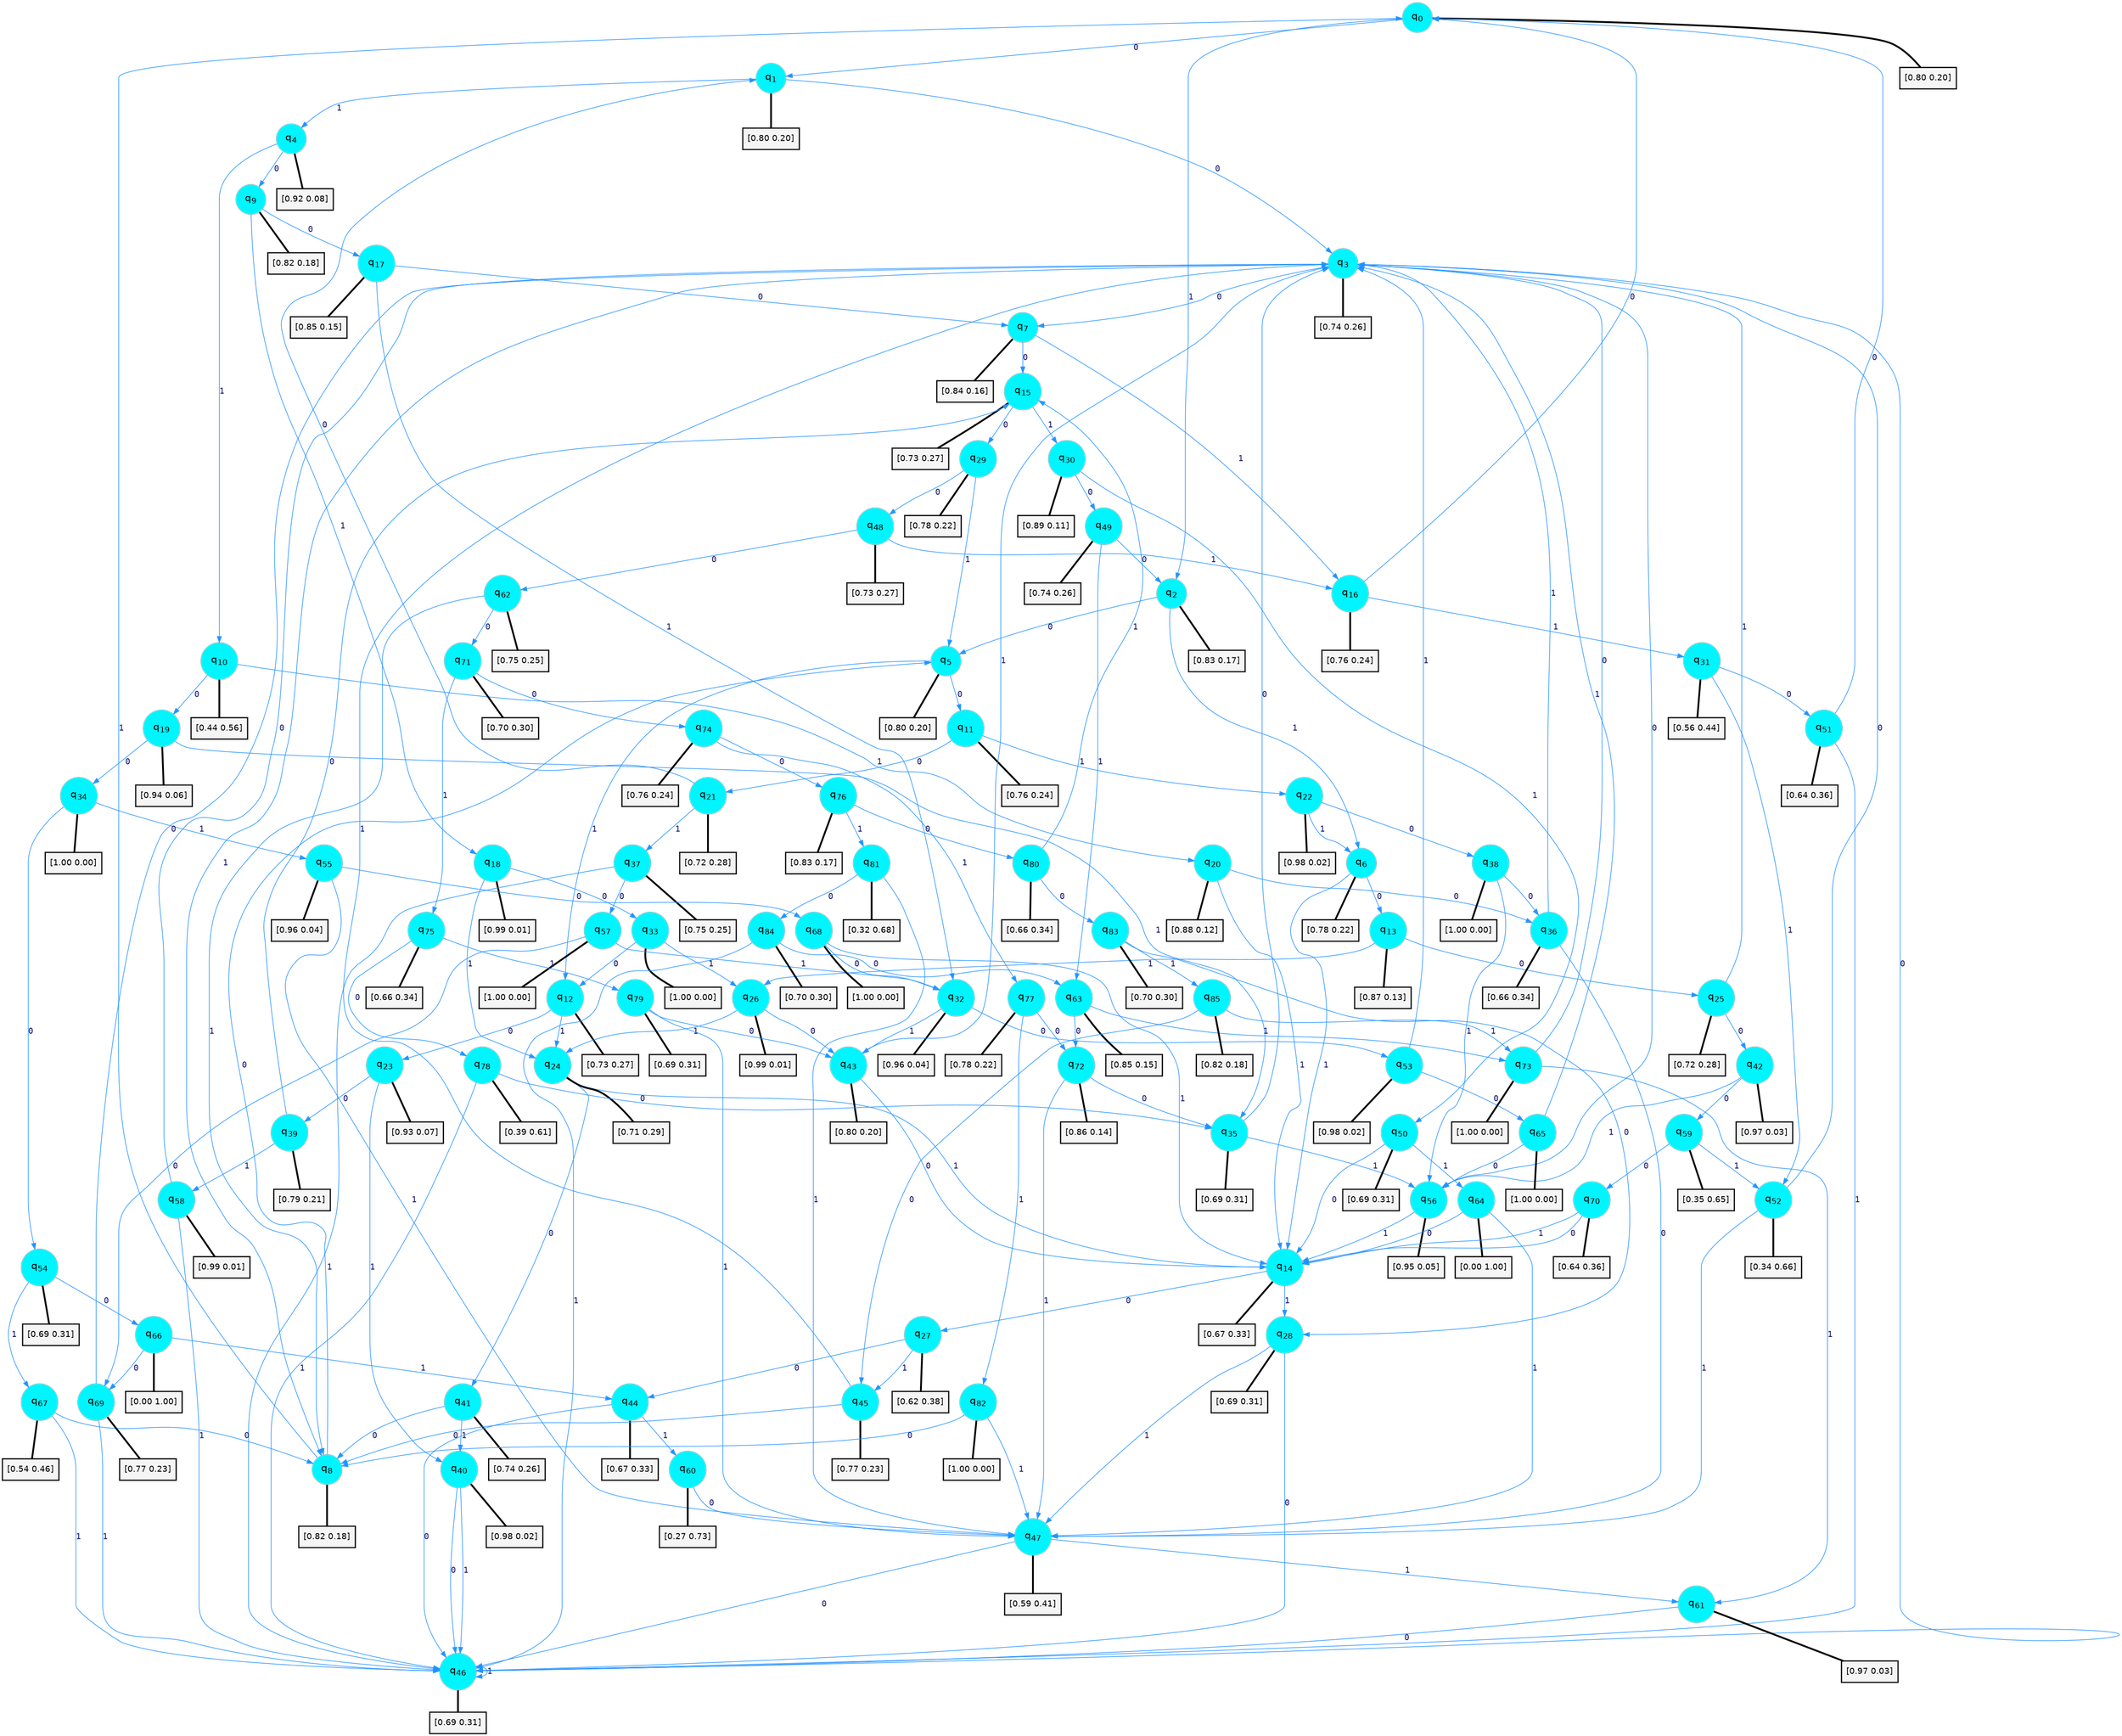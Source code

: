 digraph G {
graph [
bgcolor=transparent, dpi=300, rankdir=TD, size="40,25"];
node [
color=gray, fillcolor=turquoise1, fontcolor=black, fontname=Helvetica, fontsize=16, fontweight=bold, shape=circle, style=filled];
edge [
arrowsize=1, color=dodgerblue1, fontcolor=midnightblue, fontname=courier, fontweight=bold, penwidth=1, style=solid, weight=20];
0[label=<q<SUB>0</SUB>>];
1[label=<q<SUB>1</SUB>>];
2[label=<q<SUB>2</SUB>>];
3[label=<q<SUB>3</SUB>>];
4[label=<q<SUB>4</SUB>>];
5[label=<q<SUB>5</SUB>>];
6[label=<q<SUB>6</SUB>>];
7[label=<q<SUB>7</SUB>>];
8[label=<q<SUB>8</SUB>>];
9[label=<q<SUB>9</SUB>>];
10[label=<q<SUB>10</SUB>>];
11[label=<q<SUB>11</SUB>>];
12[label=<q<SUB>12</SUB>>];
13[label=<q<SUB>13</SUB>>];
14[label=<q<SUB>14</SUB>>];
15[label=<q<SUB>15</SUB>>];
16[label=<q<SUB>16</SUB>>];
17[label=<q<SUB>17</SUB>>];
18[label=<q<SUB>18</SUB>>];
19[label=<q<SUB>19</SUB>>];
20[label=<q<SUB>20</SUB>>];
21[label=<q<SUB>21</SUB>>];
22[label=<q<SUB>22</SUB>>];
23[label=<q<SUB>23</SUB>>];
24[label=<q<SUB>24</SUB>>];
25[label=<q<SUB>25</SUB>>];
26[label=<q<SUB>26</SUB>>];
27[label=<q<SUB>27</SUB>>];
28[label=<q<SUB>28</SUB>>];
29[label=<q<SUB>29</SUB>>];
30[label=<q<SUB>30</SUB>>];
31[label=<q<SUB>31</SUB>>];
32[label=<q<SUB>32</SUB>>];
33[label=<q<SUB>33</SUB>>];
34[label=<q<SUB>34</SUB>>];
35[label=<q<SUB>35</SUB>>];
36[label=<q<SUB>36</SUB>>];
37[label=<q<SUB>37</SUB>>];
38[label=<q<SUB>38</SUB>>];
39[label=<q<SUB>39</SUB>>];
40[label=<q<SUB>40</SUB>>];
41[label=<q<SUB>41</SUB>>];
42[label=<q<SUB>42</SUB>>];
43[label=<q<SUB>43</SUB>>];
44[label=<q<SUB>44</SUB>>];
45[label=<q<SUB>45</SUB>>];
46[label=<q<SUB>46</SUB>>];
47[label=<q<SUB>47</SUB>>];
48[label=<q<SUB>48</SUB>>];
49[label=<q<SUB>49</SUB>>];
50[label=<q<SUB>50</SUB>>];
51[label=<q<SUB>51</SUB>>];
52[label=<q<SUB>52</SUB>>];
53[label=<q<SUB>53</SUB>>];
54[label=<q<SUB>54</SUB>>];
55[label=<q<SUB>55</SUB>>];
56[label=<q<SUB>56</SUB>>];
57[label=<q<SUB>57</SUB>>];
58[label=<q<SUB>58</SUB>>];
59[label=<q<SUB>59</SUB>>];
60[label=<q<SUB>60</SUB>>];
61[label=<q<SUB>61</SUB>>];
62[label=<q<SUB>62</SUB>>];
63[label=<q<SUB>63</SUB>>];
64[label=<q<SUB>64</SUB>>];
65[label=<q<SUB>65</SUB>>];
66[label=<q<SUB>66</SUB>>];
67[label=<q<SUB>67</SUB>>];
68[label=<q<SUB>68</SUB>>];
69[label=<q<SUB>69</SUB>>];
70[label=<q<SUB>70</SUB>>];
71[label=<q<SUB>71</SUB>>];
72[label=<q<SUB>72</SUB>>];
73[label=<q<SUB>73</SUB>>];
74[label=<q<SUB>74</SUB>>];
75[label=<q<SUB>75</SUB>>];
76[label=<q<SUB>76</SUB>>];
77[label=<q<SUB>77</SUB>>];
78[label=<q<SUB>78</SUB>>];
79[label=<q<SUB>79</SUB>>];
80[label=<q<SUB>80</SUB>>];
81[label=<q<SUB>81</SUB>>];
82[label=<q<SUB>82</SUB>>];
83[label=<q<SUB>83</SUB>>];
84[label=<q<SUB>84</SUB>>];
85[label=<q<SUB>85</SUB>>];
86[label="[0.80 0.20]", shape=box,fontcolor=black, fontname=Helvetica, fontsize=14, penwidth=2, fillcolor=whitesmoke,color=black];
87[label="[0.80 0.20]", shape=box,fontcolor=black, fontname=Helvetica, fontsize=14, penwidth=2, fillcolor=whitesmoke,color=black];
88[label="[0.83 0.17]", shape=box,fontcolor=black, fontname=Helvetica, fontsize=14, penwidth=2, fillcolor=whitesmoke,color=black];
89[label="[0.74 0.26]", shape=box,fontcolor=black, fontname=Helvetica, fontsize=14, penwidth=2, fillcolor=whitesmoke,color=black];
90[label="[0.92 0.08]", shape=box,fontcolor=black, fontname=Helvetica, fontsize=14, penwidth=2, fillcolor=whitesmoke,color=black];
91[label="[0.80 0.20]", shape=box,fontcolor=black, fontname=Helvetica, fontsize=14, penwidth=2, fillcolor=whitesmoke,color=black];
92[label="[0.78 0.22]", shape=box,fontcolor=black, fontname=Helvetica, fontsize=14, penwidth=2, fillcolor=whitesmoke,color=black];
93[label="[0.84 0.16]", shape=box,fontcolor=black, fontname=Helvetica, fontsize=14, penwidth=2, fillcolor=whitesmoke,color=black];
94[label="[0.82 0.18]", shape=box,fontcolor=black, fontname=Helvetica, fontsize=14, penwidth=2, fillcolor=whitesmoke,color=black];
95[label="[0.82 0.18]", shape=box,fontcolor=black, fontname=Helvetica, fontsize=14, penwidth=2, fillcolor=whitesmoke,color=black];
96[label="[0.44 0.56]", shape=box,fontcolor=black, fontname=Helvetica, fontsize=14, penwidth=2, fillcolor=whitesmoke,color=black];
97[label="[0.76 0.24]", shape=box,fontcolor=black, fontname=Helvetica, fontsize=14, penwidth=2, fillcolor=whitesmoke,color=black];
98[label="[0.73 0.27]", shape=box,fontcolor=black, fontname=Helvetica, fontsize=14, penwidth=2, fillcolor=whitesmoke,color=black];
99[label="[0.87 0.13]", shape=box,fontcolor=black, fontname=Helvetica, fontsize=14, penwidth=2, fillcolor=whitesmoke,color=black];
100[label="[0.67 0.33]", shape=box,fontcolor=black, fontname=Helvetica, fontsize=14, penwidth=2, fillcolor=whitesmoke,color=black];
101[label="[0.73 0.27]", shape=box,fontcolor=black, fontname=Helvetica, fontsize=14, penwidth=2, fillcolor=whitesmoke,color=black];
102[label="[0.76 0.24]", shape=box,fontcolor=black, fontname=Helvetica, fontsize=14, penwidth=2, fillcolor=whitesmoke,color=black];
103[label="[0.85 0.15]", shape=box,fontcolor=black, fontname=Helvetica, fontsize=14, penwidth=2, fillcolor=whitesmoke,color=black];
104[label="[0.99 0.01]", shape=box,fontcolor=black, fontname=Helvetica, fontsize=14, penwidth=2, fillcolor=whitesmoke,color=black];
105[label="[0.94 0.06]", shape=box,fontcolor=black, fontname=Helvetica, fontsize=14, penwidth=2, fillcolor=whitesmoke,color=black];
106[label="[0.88 0.12]", shape=box,fontcolor=black, fontname=Helvetica, fontsize=14, penwidth=2, fillcolor=whitesmoke,color=black];
107[label="[0.72 0.28]", shape=box,fontcolor=black, fontname=Helvetica, fontsize=14, penwidth=2, fillcolor=whitesmoke,color=black];
108[label="[0.98 0.02]", shape=box,fontcolor=black, fontname=Helvetica, fontsize=14, penwidth=2, fillcolor=whitesmoke,color=black];
109[label="[0.93 0.07]", shape=box,fontcolor=black, fontname=Helvetica, fontsize=14, penwidth=2, fillcolor=whitesmoke,color=black];
110[label="[0.71 0.29]", shape=box,fontcolor=black, fontname=Helvetica, fontsize=14, penwidth=2, fillcolor=whitesmoke,color=black];
111[label="[0.72 0.28]", shape=box,fontcolor=black, fontname=Helvetica, fontsize=14, penwidth=2, fillcolor=whitesmoke,color=black];
112[label="[0.99 0.01]", shape=box,fontcolor=black, fontname=Helvetica, fontsize=14, penwidth=2, fillcolor=whitesmoke,color=black];
113[label="[0.62 0.38]", shape=box,fontcolor=black, fontname=Helvetica, fontsize=14, penwidth=2, fillcolor=whitesmoke,color=black];
114[label="[0.69 0.31]", shape=box,fontcolor=black, fontname=Helvetica, fontsize=14, penwidth=2, fillcolor=whitesmoke,color=black];
115[label="[0.78 0.22]", shape=box,fontcolor=black, fontname=Helvetica, fontsize=14, penwidth=2, fillcolor=whitesmoke,color=black];
116[label="[0.89 0.11]", shape=box,fontcolor=black, fontname=Helvetica, fontsize=14, penwidth=2, fillcolor=whitesmoke,color=black];
117[label="[0.56 0.44]", shape=box,fontcolor=black, fontname=Helvetica, fontsize=14, penwidth=2, fillcolor=whitesmoke,color=black];
118[label="[0.96 0.04]", shape=box,fontcolor=black, fontname=Helvetica, fontsize=14, penwidth=2, fillcolor=whitesmoke,color=black];
119[label="[1.00 0.00]", shape=box,fontcolor=black, fontname=Helvetica, fontsize=14, penwidth=2, fillcolor=whitesmoke,color=black];
120[label="[1.00 0.00]", shape=box,fontcolor=black, fontname=Helvetica, fontsize=14, penwidth=2, fillcolor=whitesmoke,color=black];
121[label="[0.69 0.31]", shape=box,fontcolor=black, fontname=Helvetica, fontsize=14, penwidth=2, fillcolor=whitesmoke,color=black];
122[label="[0.66 0.34]", shape=box,fontcolor=black, fontname=Helvetica, fontsize=14, penwidth=2, fillcolor=whitesmoke,color=black];
123[label="[0.75 0.25]", shape=box,fontcolor=black, fontname=Helvetica, fontsize=14, penwidth=2, fillcolor=whitesmoke,color=black];
124[label="[1.00 0.00]", shape=box,fontcolor=black, fontname=Helvetica, fontsize=14, penwidth=2, fillcolor=whitesmoke,color=black];
125[label="[0.79 0.21]", shape=box,fontcolor=black, fontname=Helvetica, fontsize=14, penwidth=2, fillcolor=whitesmoke,color=black];
126[label="[0.98 0.02]", shape=box,fontcolor=black, fontname=Helvetica, fontsize=14, penwidth=2, fillcolor=whitesmoke,color=black];
127[label="[0.74 0.26]", shape=box,fontcolor=black, fontname=Helvetica, fontsize=14, penwidth=2, fillcolor=whitesmoke,color=black];
128[label="[0.97 0.03]", shape=box,fontcolor=black, fontname=Helvetica, fontsize=14, penwidth=2, fillcolor=whitesmoke,color=black];
129[label="[0.80 0.20]", shape=box,fontcolor=black, fontname=Helvetica, fontsize=14, penwidth=2, fillcolor=whitesmoke,color=black];
130[label="[0.67 0.33]", shape=box,fontcolor=black, fontname=Helvetica, fontsize=14, penwidth=2, fillcolor=whitesmoke,color=black];
131[label="[0.77 0.23]", shape=box,fontcolor=black, fontname=Helvetica, fontsize=14, penwidth=2, fillcolor=whitesmoke,color=black];
132[label="[0.69 0.31]", shape=box,fontcolor=black, fontname=Helvetica, fontsize=14, penwidth=2, fillcolor=whitesmoke,color=black];
133[label="[0.59 0.41]", shape=box,fontcolor=black, fontname=Helvetica, fontsize=14, penwidth=2, fillcolor=whitesmoke,color=black];
134[label="[0.73 0.27]", shape=box,fontcolor=black, fontname=Helvetica, fontsize=14, penwidth=2, fillcolor=whitesmoke,color=black];
135[label="[0.74 0.26]", shape=box,fontcolor=black, fontname=Helvetica, fontsize=14, penwidth=2, fillcolor=whitesmoke,color=black];
136[label="[0.69 0.31]", shape=box,fontcolor=black, fontname=Helvetica, fontsize=14, penwidth=2, fillcolor=whitesmoke,color=black];
137[label="[0.64 0.36]", shape=box,fontcolor=black, fontname=Helvetica, fontsize=14, penwidth=2, fillcolor=whitesmoke,color=black];
138[label="[0.34 0.66]", shape=box,fontcolor=black, fontname=Helvetica, fontsize=14, penwidth=2, fillcolor=whitesmoke,color=black];
139[label="[0.98 0.02]", shape=box,fontcolor=black, fontname=Helvetica, fontsize=14, penwidth=2, fillcolor=whitesmoke,color=black];
140[label="[0.69 0.31]", shape=box,fontcolor=black, fontname=Helvetica, fontsize=14, penwidth=2, fillcolor=whitesmoke,color=black];
141[label="[0.96 0.04]", shape=box,fontcolor=black, fontname=Helvetica, fontsize=14, penwidth=2, fillcolor=whitesmoke,color=black];
142[label="[0.95 0.05]", shape=box,fontcolor=black, fontname=Helvetica, fontsize=14, penwidth=2, fillcolor=whitesmoke,color=black];
143[label="[1.00 0.00]", shape=box,fontcolor=black, fontname=Helvetica, fontsize=14, penwidth=2, fillcolor=whitesmoke,color=black];
144[label="[0.99 0.01]", shape=box,fontcolor=black, fontname=Helvetica, fontsize=14, penwidth=2, fillcolor=whitesmoke,color=black];
145[label="[0.35 0.65]", shape=box,fontcolor=black, fontname=Helvetica, fontsize=14, penwidth=2, fillcolor=whitesmoke,color=black];
146[label="[0.27 0.73]", shape=box,fontcolor=black, fontname=Helvetica, fontsize=14, penwidth=2, fillcolor=whitesmoke,color=black];
147[label="[0.97 0.03]", shape=box,fontcolor=black, fontname=Helvetica, fontsize=14, penwidth=2, fillcolor=whitesmoke,color=black];
148[label="[0.75 0.25]", shape=box,fontcolor=black, fontname=Helvetica, fontsize=14, penwidth=2, fillcolor=whitesmoke,color=black];
149[label="[0.85 0.15]", shape=box,fontcolor=black, fontname=Helvetica, fontsize=14, penwidth=2, fillcolor=whitesmoke,color=black];
150[label="[0.00 1.00]", shape=box,fontcolor=black, fontname=Helvetica, fontsize=14, penwidth=2, fillcolor=whitesmoke,color=black];
151[label="[1.00 0.00]", shape=box,fontcolor=black, fontname=Helvetica, fontsize=14, penwidth=2, fillcolor=whitesmoke,color=black];
152[label="[0.00 1.00]", shape=box,fontcolor=black, fontname=Helvetica, fontsize=14, penwidth=2, fillcolor=whitesmoke,color=black];
153[label="[0.54 0.46]", shape=box,fontcolor=black, fontname=Helvetica, fontsize=14, penwidth=2, fillcolor=whitesmoke,color=black];
154[label="[1.00 0.00]", shape=box,fontcolor=black, fontname=Helvetica, fontsize=14, penwidth=2, fillcolor=whitesmoke,color=black];
155[label="[0.77 0.23]", shape=box,fontcolor=black, fontname=Helvetica, fontsize=14, penwidth=2, fillcolor=whitesmoke,color=black];
156[label="[0.64 0.36]", shape=box,fontcolor=black, fontname=Helvetica, fontsize=14, penwidth=2, fillcolor=whitesmoke,color=black];
157[label="[0.70 0.30]", shape=box,fontcolor=black, fontname=Helvetica, fontsize=14, penwidth=2, fillcolor=whitesmoke,color=black];
158[label="[0.86 0.14]", shape=box,fontcolor=black, fontname=Helvetica, fontsize=14, penwidth=2, fillcolor=whitesmoke,color=black];
159[label="[1.00 0.00]", shape=box,fontcolor=black, fontname=Helvetica, fontsize=14, penwidth=2, fillcolor=whitesmoke,color=black];
160[label="[0.76 0.24]", shape=box,fontcolor=black, fontname=Helvetica, fontsize=14, penwidth=2, fillcolor=whitesmoke,color=black];
161[label="[0.66 0.34]", shape=box,fontcolor=black, fontname=Helvetica, fontsize=14, penwidth=2, fillcolor=whitesmoke,color=black];
162[label="[0.83 0.17]", shape=box,fontcolor=black, fontname=Helvetica, fontsize=14, penwidth=2, fillcolor=whitesmoke,color=black];
163[label="[0.78 0.22]", shape=box,fontcolor=black, fontname=Helvetica, fontsize=14, penwidth=2, fillcolor=whitesmoke,color=black];
164[label="[0.39 0.61]", shape=box,fontcolor=black, fontname=Helvetica, fontsize=14, penwidth=2, fillcolor=whitesmoke,color=black];
165[label="[0.69 0.31]", shape=box,fontcolor=black, fontname=Helvetica, fontsize=14, penwidth=2, fillcolor=whitesmoke,color=black];
166[label="[0.66 0.34]", shape=box,fontcolor=black, fontname=Helvetica, fontsize=14, penwidth=2, fillcolor=whitesmoke,color=black];
167[label="[0.32 0.68]", shape=box,fontcolor=black, fontname=Helvetica, fontsize=14, penwidth=2, fillcolor=whitesmoke,color=black];
168[label="[1.00 0.00]", shape=box,fontcolor=black, fontname=Helvetica, fontsize=14, penwidth=2, fillcolor=whitesmoke,color=black];
169[label="[0.70 0.30]", shape=box,fontcolor=black, fontname=Helvetica, fontsize=14, penwidth=2, fillcolor=whitesmoke,color=black];
170[label="[0.70 0.30]", shape=box,fontcolor=black, fontname=Helvetica, fontsize=14, penwidth=2, fillcolor=whitesmoke,color=black];
171[label="[0.82 0.18]", shape=box,fontcolor=black, fontname=Helvetica, fontsize=14, penwidth=2, fillcolor=whitesmoke,color=black];
0->1 [label=0];
0->2 [label=1];
0->86 [arrowhead=none, penwidth=3,color=black];
1->3 [label=0];
1->4 [label=1];
1->87 [arrowhead=none, penwidth=3,color=black];
2->5 [label=0];
2->6 [label=1];
2->88 [arrowhead=none, penwidth=3,color=black];
3->7 [label=0];
3->8 [label=1];
3->89 [arrowhead=none, penwidth=3,color=black];
4->9 [label=0];
4->10 [label=1];
4->90 [arrowhead=none, penwidth=3,color=black];
5->11 [label=0];
5->12 [label=1];
5->91 [arrowhead=none, penwidth=3,color=black];
6->13 [label=0];
6->14 [label=1];
6->92 [arrowhead=none, penwidth=3,color=black];
7->15 [label=0];
7->16 [label=1];
7->93 [arrowhead=none, penwidth=3,color=black];
8->5 [label=0];
8->0 [label=1];
8->94 [arrowhead=none, penwidth=3,color=black];
9->17 [label=0];
9->18 [label=1];
9->95 [arrowhead=none, penwidth=3,color=black];
10->19 [label=0];
10->20 [label=1];
10->96 [arrowhead=none, penwidth=3,color=black];
11->21 [label=0];
11->22 [label=1];
11->97 [arrowhead=none, penwidth=3,color=black];
12->23 [label=0];
12->24 [label=1];
12->98 [arrowhead=none, penwidth=3,color=black];
13->25 [label=0];
13->26 [label=1];
13->99 [arrowhead=none, penwidth=3,color=black];
14->27 [label=0];
14->28 [label=1];
14->100 [arrowhead=none, penwidth=3,color=black];
15->29 [label=0];
15->30 [label=1];
15->101 [arrowhead=none, penwidth=3,color=black];
16->0 [label=0];
16->31 [label=1];
16->102 [arrowhead=none, penwidth=3,color=black];
17->7 [label=0];
17->32 [label=1];
17->103 [arrowhead=none, penwidth=3,color=black];
18->33 [label=0];
18->24 [label=1];
18->104 [arrowhead=none, penwidth=3,color=black];
19->34 [label=0];
19->35 [label=1];
19->105 [arrowhead=none, penwidth=3,color=black];
20->36 [label=0];
20->14 [label=1];
20->106 [arrowhead=none, penwidth=3,color=black];
21->1 [label=0];
21->37 [label=1];
21->107 [arrowhead=none, penwidth=3,color=black];
22->38 [label=0];
22->6 [label=1];
22->108 [arrowhead=none, penwidth=3,color=black];
23->39 [label=0];
23->40 [label=1];
23->109 [arrowhead=none, penwidth=3,color=black];
24->41 [label=0];
24->14 [label=1];
24->110 [arrowhead=none, penwidth=3,color=black];
25->42 [label=0];
25->3 [label=1];
25->111 [arrowhead=none, penwidth=3,color=black];
26->43 [label=0];
26->24 [label=1];
26->112 [arrowhead=none, penwidth=3,color=black];
27->44 [label=0];
27->45 [label=1];
27->113 [arrowhead=none, penwidth=3,color=black];
28->46 [label=0];
28->47 [label=1];
28->114 [arrowhead=none, penwidth=3,color=black];
29->48 [label=0];
29->5 [label=1];
29->115 [arrowhead=none, penwidth=3,color=black];
30->49 [label=0];
30->50 [label=1];
30->116 [arrowhead=none, penwidth=3,color=black];
31->51 [label=0];
31->52 [label=1];
31->117 [arrowhead=none, penwidth=3,color=black];
32->53 [label=0];
32->43 [label=1];
32->118 [arrowhead=none, penwidth=3,color=black];
33->12 [label=0];
33->26 [label=1];
33->119 [arrowhead=none, penwidth=3,color=black];
34->54 [label=0];
34->55 [label=1];
34->120 [arrowhead=none, penwidth=3,color=black];
35->3 [label=0];
35->56 [label=1];
35->121 [arrowhead=none, penwidth=3,color=black];
36->47 [label=0];
36->3 [label=1];
36->122 [arrowhead=none, penwidth=3,color=black];
37->57 [label=0];
37->46 [label=1];
37->123 [arrowhead=none, penwidth=3,color=black];
38->36 [label=0];
38->56 [label=1];
38->124 [arrowhead=none, penwidth=3,color=black];
39->15 [label=0];
39->58 [label=1];
39->125 [arrowhead=none, penwidth=3,color=black];
40->46 [label=0];
40->46 [label=1];
40->126 [arrowhead=none, penwidth=3,color=black];
41->8 [label=0];
41->40 [label=1];
41->127 [arrowhead=none, penwidth=3,color=black];
42->59 [label=0];
42->56 [label=1];
42->128 [arrowhead=none, penwidth=3,color=black];
43->14 [label=0];
43->3 [label=1];
43->129 [arrowhead=none, penwidth=3,color=black];
44->46 [label=0];
44->60 [label=1];
44->130 [arrowhead=none, penwidth=3,color=black];
45->8 [label=0];
45->3 [label=1];
45->131 [arrowhead=none, penwidth=3,color=black];
46->3 [label=0];
46->46 [label=1];
46->132 [arrowhead=none, penwidth=3,color=black];
47->46 [label=0];
47->61 [label=1];
47->133 [arrowhead=none, penwidth=3,color=black];
48->62 [label=0];
48->16 [label=1];
48->134 [arrowhead=none, penwidth=3,color=black];
49->2 [label=0];
49->63 [label=1];
49->135 [arrowhead=none, penwidth=3,color=black];
50->14 [label=0];
50->64 [label=1];
50->136 [arrowhead=none, penwidth=3,color=black];
51->0 [label=0];
51->46 [label=1];
51->137 [arrowhead=none, penwidth=3,color=black];
52->3 [label=0];
52->47 [label=1];
52->138 [arrowhead=none, penwidth=3,color=black];
53->65 [label=0];
53->3 [label=1];
53->139 [arrowhead=none, penwidth=3,color=black];
54->66 [label=0];
54->67 [label=1];
54->140 [arrowhead=none, penwidth=3,color=black];
55->68 [label=0];
55->47 [label=1];
55->141 [arrowhead=none, penwidth=3,color=black];
56->3 [label=0];
56->14 [label=1];
56->142 [arrowhead=none, penwidth=3,color=black];
57->69 [label=0];
57->32 [label=1];
57->143 [arrowhead=none, penwidth=3,color=black];
58->3 [label=0];
58->46 [label=1];
58->144 [arrowhead=none, penwidth=3,color=black];
59->70 [label=0];
59->52 [label=1];
59->145 [arrowhead=none, penwidth=3,color=black];
60->47 [label=0];
60->146 [arrowhead=none, penwidth=3,color=black];
61->46 [label=0];
61->147 [arrowhead=none, penwidth=3,color=black];
62->71 [label=0];
62->8 [label=1];
62->148 [arrowhead=none, penwidth=3,color=black];
63->72 [label=0];
63->73 [label=1];
63->149 [arrowhead=none, penwidth=3,color=black];
64->14 [label=0];
64->47 [label=1];
64->150 [arrowhead=none, penwidth=3,color=black];
65->56 [label=0];
65->3 [label=1];
65->151 [arrowhead=none, penwidth=3,color=black];
66->69 [label=0];
66->44 [label=1];
66->152 [arrowhead=none, penwidth=3,color=black];
67->8 [label=0];
67->46 [label=1];
67->153 [arrowhead=none, penwidth=3,color=black];
68->32 [label=0];
68->14 [label=1];
68->154 [arrowhead=none, penwidth=3,color=black];
69->3 [label=0];
69->46 [label=1];
69->155 [arrowhead=none, penwidth=3,color=black];
70->14 [label=0];
70->14 [label=1];
70->156 [arrowhead=none, penwidth=3,color=black];
71->74 [label=0];
71->75 [label=1];
71->157 [arrowhead=none, penwidth=3,color=black];
72->35 [label=0];
72->47 [label=1];
72->158 [arrowhead=none, penwidth=3,color=black];
73->3 [label=0];
73->61 [label=1];
73->159 [arrowhead=none, penwidth=3,color=black];
74->76 [label=0];
74->77 [label=1];
74->160 [arrowhead=none, penwidth=3,color=black];
75->78 [label=0];
75->79 [label=1];
75->161 [arrowhead=none, penwidth=3,color=black];
76->80 [label=0];
76->81 [label=1];
76->162 [arrowhead=none, penwidth=3,color=black];
77->72 [label=0];
77->82 [label=1];
77->163 [arrowhead=none, penwidth=3,color=black];
78->35 [label=0];
78->46 [label=1];
78->164 [arrowhead=none, penwidth=3,color=black];
79->43 [label=0];
79->47 [label=1];
79->165 [arrowhead=none, penwidth=3,color=black];
80->83 [label=0];
80->15 [label=1];
80->166 [arrowhead=none, penwidth=3,color=black];
81->84 [label=0];
81->47 [label=1];
81->167 [arrowhead=none, penwidth=3,color=black];
82->8 [label=0];
82->47 [label=1];
82->168 [arrowhead=none, penwidth=3,color=black];
83->28 [label=0];
83->85 [label=1];
83->169 [arrowhead=none, penwidth=3,color=black];
84->63 [label=0];
84->46 [label=1];
84->170 [arrowhead=none, penwidth=3,color=black];
85->45 [label=0];
85->73 [label=1];
85->171 [arrowhead=none, penwidth=3,color=black];
}

